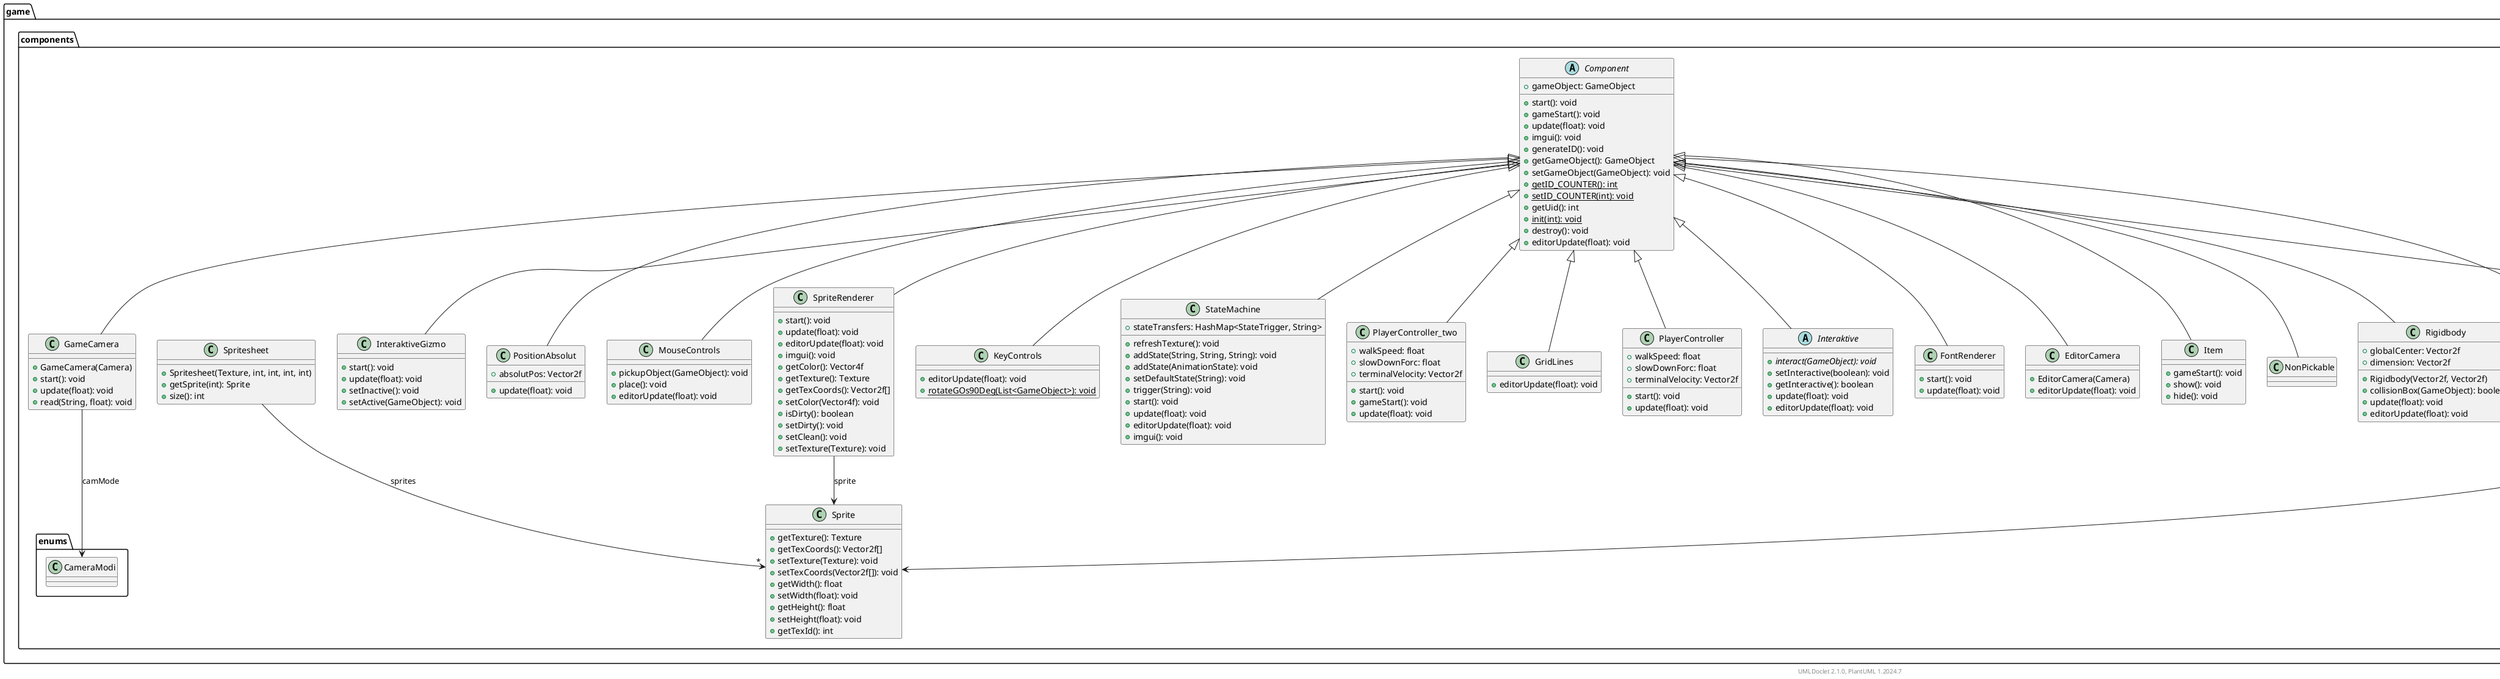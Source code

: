 @startuml
    namespace game.components {

        class Message [[Message.html]] {
            +start(): void
            +gameStart(): void
            +update(float): void
            +interact(): void
        }

        class SpriteRenderer [[SpriteRenderer.html]] {
            +start(): void
            +update(float): void
            +editorUpdate(float): void
            +imgui(): void
            +getColor(): Vector4f
            +getTexture(): Texture
            +getTexCoords(): Vector2f[]
            +setColor(Vector4f): void
            +isDirty(): boolean
            +setDirty(): void
            +setClean(): void
            +setTexture(Texture): void
        }

        class GameCamera [[GameCamera.html]] {
            +GameCamera(Camera)
            +start(): void
            +update(float): void
            +read(String, float): void
        }

        class InteraktiveGizmo [[InteraktiveGizmo.html]] {
            +start(): void
            +update(float): void
            +setInactive(): void
            +setActive(GameObject): void
        }

        class PositionAbsolut [[PositionAbsolut.html]] {
            +absolutPos: Vector2f
            +update(float): void
        }

        class MouseControls [[MouseControls.html]] {
            +pickupObject(GameObject): void
            +place(): void
            +editorUpdate(float): void
        }

        class Sprite [[Sprite.html]] {
            +getTexture(): Texture
            +getTexCoords(): Vector2f[]
            +setTexture(Texture): void
            +setTexCoords(Vector2f[]): void
            +getWidth(): float
            +setWidth(float): void
            +getHeight(): float
            +setHeight(float): void
            +getTexId(): int
        }

        class AnimationState [[AnimationState.html]] {
            +title: String
            +doesLoop: boolean
            +addFrame(Sprite, float): void
            +setLoop(boolean): void
            +update(float): void
            +refreshTextures(): void
        }

        class ComponentDeserializer [[ComponentDeserializer.html]] {
            +deserialize(JsonElement, Type, JsonDeserializationContext): Component
            +serialize(Component, Type, JsonSerializationContext): JsonElement
        }

        abstract class Component [[Component.html]] {
            +gameObject: GameObject
            +start(): void
            +gameStart(): void
            +update(float): void
            +imgui(): void
            +generateID(): void
            +getGameObject(): GameObject
            +setGameObject(GameObject): void
            {static} +getID_COUNTER(): int
            {static} +setID_COUNTER(int): void
            +getUid(): int
            {static} +init(int): void
            +destroy(): void
            +editorUpdate(float): void
        }

        class KeyControls [[KeyControls.html]] {
            +editorUpdate(float): void
            {static} +rotateGOs90Deg(List<GameObject>): void
        }

        class Spritesheet [[Spritesheet.html]] {
            +Spritesheet(Texture, int, int, int, int)
            +getSprite(int): Sprite
            +size(): int
        }

        class StateMachine [[StateMachine.html]] {
            +stateTransfers: HashMap<StateTrigger, String>
            +refreshTexture(): void
            +addState(String, String, String): void
            +addState(AnimationState): void
            +setDefaultState(String): void
            +trigger(String): void
            +start(): void
            +update(float): void
            +editorUpdate(float): void
            +imgui(): void
        }

        class PlayerController_two [[PlayerController_two.html]] {
            +walkSpeed: float
            +slowDownForc: float
            +terminalVelocity: Vector2f
            +start(): void
            +gameStart(): void
            +update(float): void
        }

        class GridLines [[GridLines.html]] {
            +editorUpdate(float): void
        }

        class PlayerController [[PlayerController.html]] {
            +walkSpeed: float
            +slowDownForc: float
            +terminalVelocity: Vector2f
            +start(): void
            +update(float): void
        }

        abstract class Interaktive [[Interaktive.html]] {
            {abstract} +interact(GameObject): void
            +setInteractive(boolean): void
            +getInteractive(): boolean
            +update(float): void
            +editorUpdate(float): void
        }

        class FontRenderer [[FontRenderer.html]] {
            +start(): void
            +update(float): void
        }

        class EditorCamera [[EditorCamera.html]] {
            +EditorCamera(Camera)
            +editorUpdate(float): void
        }

        class Item [[Item.html]] {
            +gameStart(): void
            +show(): void
            +hide(): void
        }

        class NonPickable [[NonPickable.html]]

        class Rigidbody [[Rigidbody.html]] {
            +globalCenter: Vector2f
            +dimension: Vector2f
            +Rigidbody(Vector2f, Vector2f)
            +collisionBox(GameObject): boolean
            +update(float): void
            +editorUpdate(float): void
        }

        Component <|-- Message
        Component <|-- SpriteRenderer
        SpriteRenderer --> Sprite: sprite
        Component <|-- GameCamera
        GameCamera --> game.components.enums.CameraModi: camMode
        Component <|-- InteraktiveGizmo
        Component <|-- PositionAbsolut
        Component <|-- MouseControls
        Component <|-- AnimationState
        AnimationState --> "*" Frame: animationFrames
        AnimationState --> Sprite: currentSprite
        com.google.gson.JsonSerializer <|.. ComponentDeserializer
        com.google.gson.JsonDeserializer <|.. ComponentDeserializer
        Component <|-- KeyControls
        Spritesheet --> "*" Sprite: sprites
        Component <|-- StateMachine
        Component <|-- PlayerController_two
        Component <|-- GridLines
        Component <|-- PlayerController
        Component <|-- Interaktive
        Component <|-- FontRenderer
        Component <|-- EditorCamera
        Component <|-- Item
        Component <|-- NonPickable
        Component <|-- Rigidbody
    }

    namespace com.google.gson {
        interface JsonSerializer<T> {
            {abstract} +serialize(T, Type, JsonSerializationContext): JsonElement
        }
        interface JsonDeserializer<T> {
            {abstract} +deserialize(JsonElement, Type, JsonDeserializationContext): T
        }
    }

    center footer UMLDoclet 2.1.0, PlantUML %version()
@enduml
